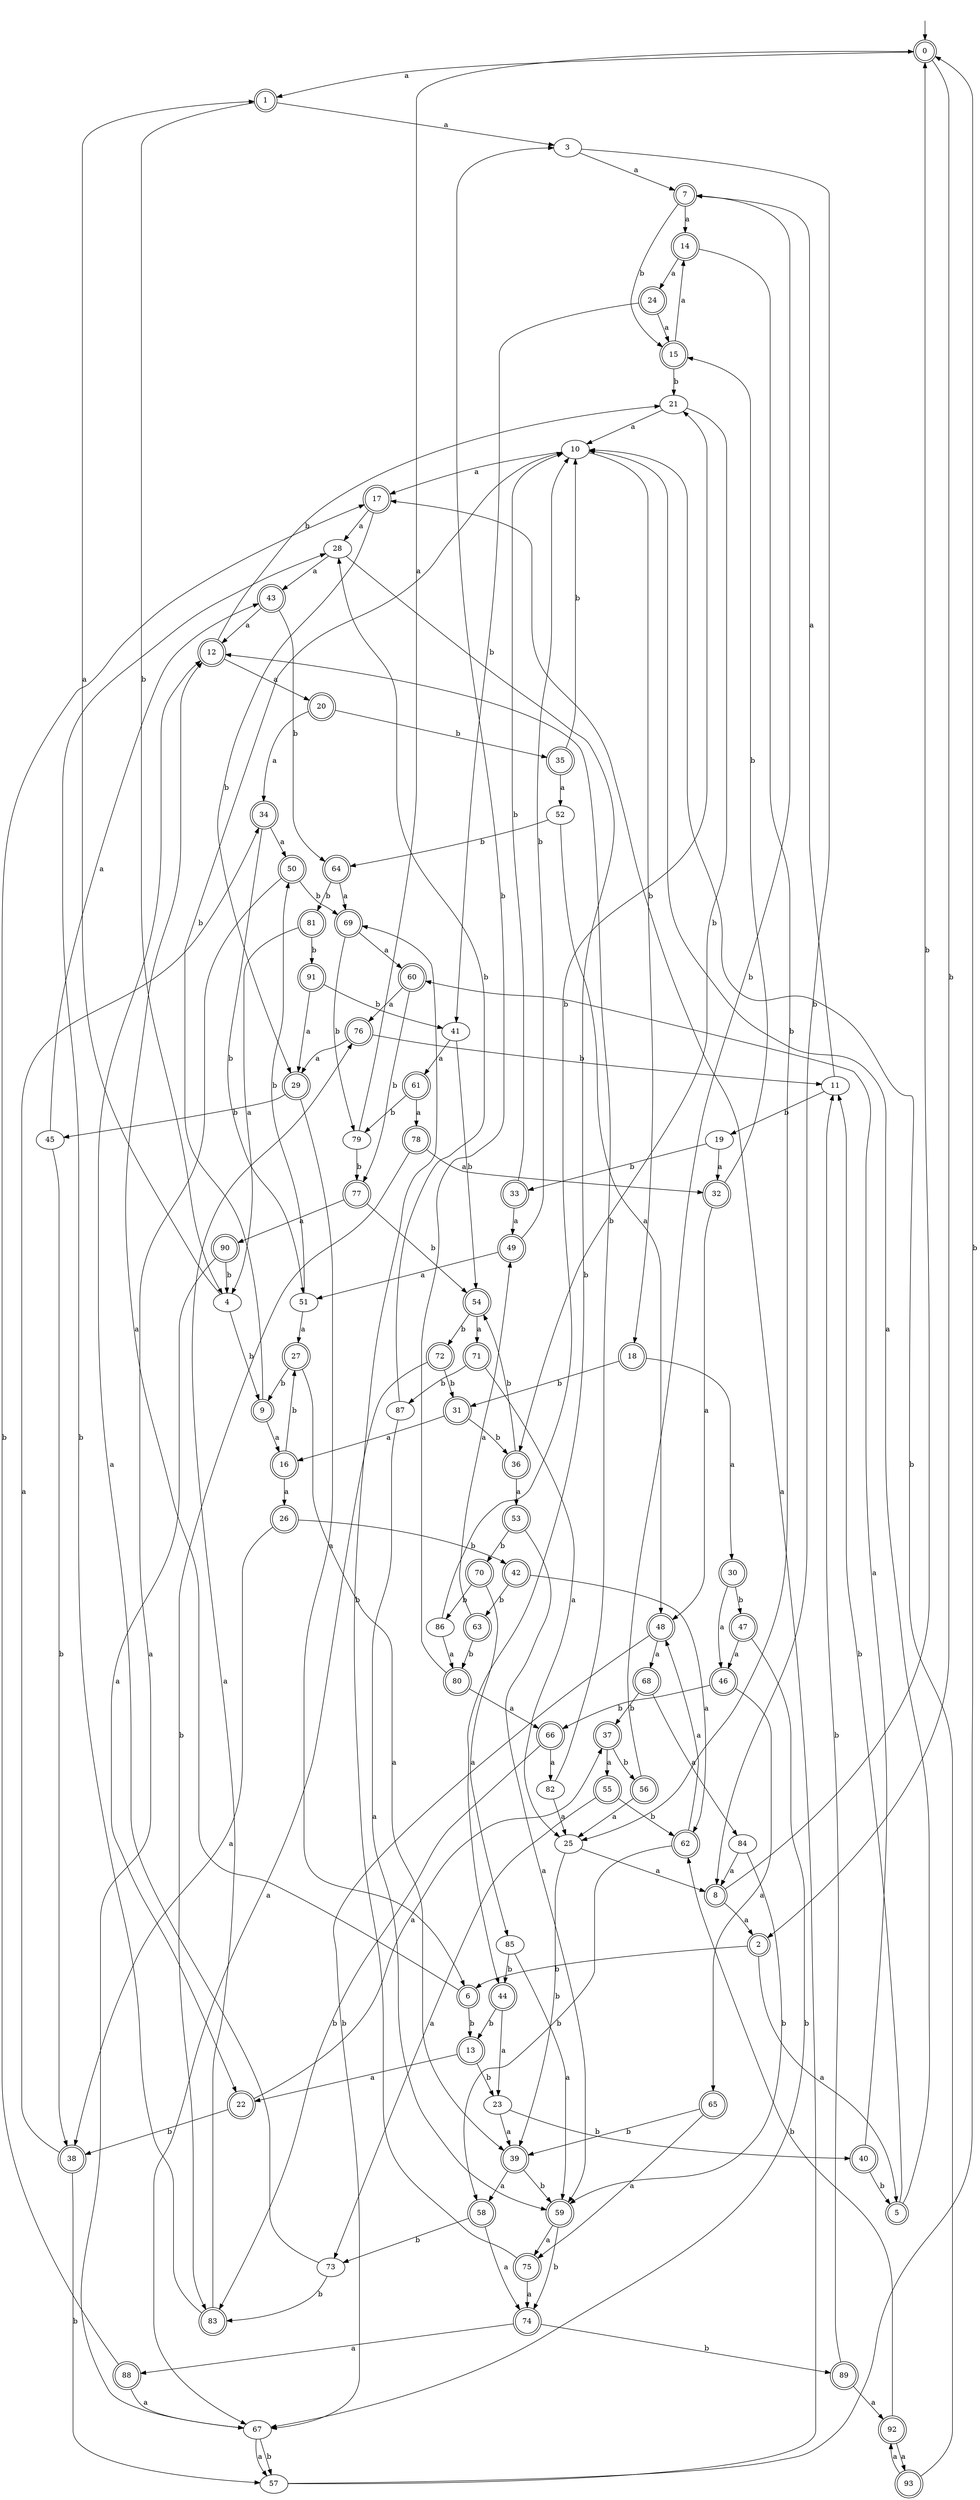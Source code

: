 digraph RandomDFA {
  __start0 [label="", shape=none];
  __start0 -> 0 [label=""];
  0 [shape=circle] [shape=doublecircle]
  0 -> 1 [label="a"]
  0 -> 2 [label="b"]
  1 [shape=doublecircle]
  1 -> 3 [label="a"]
  1 -> 4 [label="b"]
  2 [shape=doublecircle]
  2 -> 5 [label="a"]
  2 -> 6 [label="b"]
  3
  3 -> 7 [label="a"]
  3 -> 8 [label="b"]
  4
  4 -> 1 [label="a"]
  4 -> 9 [label="b"]
  5 [shape=doublecircle]
  5 -> 10 [label="a"]
  5 -> 11 [label="b"]
  6 [shape=doublecircle]
  6 -> 12 [label="a"]
  6 -> 13 [label="b"]
  7 [shape=doublecircle]
  7 -> 14 [label="a"]
  7 -> 15 [label="b"]
  8 [shape=doublecircle]
  8 -> 2 [label="a"]
  8 -> 0 [label="b"]
  9 [shape=doublecircle]
  9 -> 16 [label="a"]
  9 -> 10 [label="b"]
  10
  10 -> 17 [label="a"]
  10 -> 18 [label="b"]
  11
  11 -> 7 [label="a"]
  11 -> 19 [label="b"]
  12 [shape=doublecircle]
  12 -> 20 [label="a"]
  12 -> 21 [label="b"]
  13 [shape=doublecircle]
  13 -> 22 [label="a"]
  13 -> 23 [label="b"]
  14 [shape=doublecircle]
  14 -> 24 [label="a"]
  14 -> 25 [label="b"]
  15 [shape=doublecircle]
  15 -> 14 [label="a"]
  15 -> 21 [label="b"]
  16 [shape=doublecircle]
  16 -> 26 [label="a"]
  16 -> 27 [label="b"]
  17 [shape=doublecircle]
  17 -> 28 [label="a"]
  17 -> 29 [label="b"]
  18 [shape=doublecircle]
  18 -> 30 [label="a"]
  18 -> 31 [label="b"]
  19
  19 -> 32 [label="a"]
  19 -> 33 [label="b"]
  20 [shape=doublecircle]
  20 -> 34 [label="a"]
  20 -> 35 [label="b"]
  21
  21 -> 10 [label="a"]
  21 -> 36 [label="b"]
  22 [shape=doublecircle]
  22 -> 37 [label="a"]
  22 -> 38 [label="b"]
  23
  23 -> 39 [label="a"]
  23 -> 40 [label="b"]
  24 [shape=doublecircle]
  24 -> 15 [label="a"]
  24 -> 41 [label="b"]
  25
  25 -> 8 [label="a"]
  25 -> 39 [label="b"]
  26 [shape=doublecircle]
  26 -> 38 [label="a"]
  26 -> 42 [label="b"]
  27 [shape=doublecircle]
  27 -> 39 [label="a"]
  27 -> 9 [label="b"]
  28
  28 -> 43 [label="a"]
  28 -> 44 [label="b"]
  29 [shape=doublecircle]
  29 -> 6 [label="a"]
  29 -> 45 [label="b"]
  30 [shape=doublecircle]
  30 -> 46 [label="a"]
  30 -> 47 [label="b"]
  31 [shape=doublecircle]
  31 -> 16 [label="a"]
  31 -> 36 [label="b"]
  32 [shape=doublecircle]
  32 -> 48 [label="a"]
  32 -> 15 [label="b"]
  33 [shape=doublecircle]
  33 -> 49 [label="a"]
  33 -> 10 [label="b"]
  34 [shape=doublecircle]
  34 -> 50 [label="a"]
  34 -> 51 [label="b"]
  35 [shape=doublecircle]
  35 -> 52 [label="a"]
  35 -> 10 [label="b"]
  36 [shape=doublecircle]
  36 -> 53 [label="a"]
  36 -> 54 [label="b"]
  37 [shape=doublecircle]
  37 -> 55 [label="a"]
  37 -> 56 [label="b"]
  38 [shape=doublecircle]
  38 -> 34 [label="a"]
  38 -> 57 [label="b"]
  39 [shape=doublecircle]
  39 -> 58 [label="a"]
  39 -> 59 [label="b"]
  40 [shape=doublecircle]
  40 -> 60 [label="a"]
  40 -> 5 [label="b"]
  41
  41 -> 61 [label="a"]
  41 -> 54 [label="b"]
  42 [shape=doublecircle]
  42 -> 62 [label="a"]
  42 -> 63 [label="b"]
  43 [shape=doublecircle]
  43 -> 12 [label="a"]
  43 -> 64 [label="b"]
  44 [shape=doublecircle]
  44 -> 23 [label="a"]
  44 -> 13 [label="b"]
  45
  45 -> 43 [label="a"]
  45 -> 38 [label="b"]
  46 [shape=doublecircle]
  46 -> 65 [label="a"]
  46 -> 66 [label="b"]
  47 [shape=doublecircle]
  47 -> 46 [label="a"]
  47 -> 67 [label="b"]
  48 [shape=doublecircle]
  48 -> 68 [label="a"]
  48 -> 67 [label="b"]
  49 [shape=doublecircle]
  49 -> 51 [label="a"]
  49 -> 10 [label="b"]
  50 [shape=doublecircle]
  50 -> 67 [label="a"]
  50 -> 69 [label="b"]
  51
  51 -> 27 [label="a"]
  51 -> 50 [label="b"]
  52
  52 -> 48 [label="a"]
  52 -> 64 [label="b"]
  53 [shape=doublecircle]
  53 -> 59 [label="a"]
  53 -> 70 [label="b"]
  54 [shape=doublecircle]
  54 -> 71 [label="a"]
  54 -> 72 [label="b"]
  55 [shape=doublecircle]
  55 -> 73 [label="a"]
  55 -> 62 [label="b"]
  56 [shape=doublecircle]
  56 -> 25 [label="a"]
  56 -> 7 [label="b"]
  57
  57 -> 17 [label="a"]
  57 -> 0 [label="b"]
  58 [shape=doublecircle]
  58 -> 74 [label="a"]
  58 -> 73 [label="b"]
  59 [shape=doublecircle]
  59 -> 75 [label="a"]
  59 -> 74 [label="b"]
  60 [shape=doublecircle]
  60 -> 76 [label="a"]
  60 -> 77 [label="b"]
  61 [shape=doublecircle]
  61 -> 78 [label="a"]
  61 -> 79 [label="b"]
  62 [shape=doublecircle]
  62 -> 48 [label="a"]
  62 -> 58 [label="b"]
  63 [shape=doublecircle]
  63 -> 49 [label="a"]
  63 -> 80 [label="b"]
  64 [shape=doublecircle]
  64 -> 69 [label="a"]
  64 -> 81 [label="b"]
  65 [shape=doublecircle]
  65 -> 75 [label="a"]
  65 -> 39 [label="b"]
  66 [shape=doublecircle]
  66 -> 82 [label="a"]
  66 -> 83 [label="b"]
  67
  67 -> 57 [label="a"]
  67 -> 57 [label="b"]
  68 [shape=doublecircle]
  68 -> 84 [label="a"]
  68 -> 37 [label="b"]
  69 [shape=doublecircle]
  69 -> 60 [label="a"]
  69 -> 79 [label="b"]
  70 [shape=doublecircle]
  70 -> 85 [label="a"]
  70 -> 86 [label="b"]
  71 [shape=doublecircle]
  71 -> 25 [label="a"]
  71 -> 87 [label="b"]
  72 [shape=doublecircle]
  72 -> 67 [label="a"]
  72 -> 31 [label="b"]
  73
  73 -> 12 [label="a"]
  73 -> 83 [label="b"]
  74 [shape=doublecircle]
  74 -> 88 [label="a"]
  74 -> 89 [label="b"]
  75 [shape=doublecircle]
  75 -> 74 [label="a"]
  75 -> 69 [label="b"]
  76 [shape=doublecircle]
  76 -> 29 [label="a"]
  76 -> 11 [label="b"]
  77 [shape=doublecircle]
  77 -> 90 [label="a"]
  77 -> 54 [label="b"]
  78 [shape=doublecircle]
  78 -> 32 [label="a"]
  78 -> 83 [label="b"]
  79
  79 -> 0 [label="a"]
  79 -> 77 [label="b"]
  80 [shape=doublecircle]
  80 -> 66 [label="a"]
  80 -> 3 [label="b"]
  81 [shape=doublecircle]
  81 -> 4 [label="a"]
  81 -> 91 [label="b"]
  82
  82 -> 25 [label="a"]
  82 -> 12 [label="b"]
  83 [shape=doublecircle]
  83 -> 76 [label="a"]
  83 -> 28 [label="b"]
  84
  84 -> 8 [label="a"]
  84 -> 59 [label="b"]
  85
  85 -> 59 [label="a"]
  85 -> 44 [label="b"]
  86
  86 -> 80 [label="a"]
  86 -> 21 [label="b"]
  87
  87 -> 59 [label="a"]
  87 -> 28 [label="b"]
  88 [shape=doublecircle]
  88 -> 67 [label="a"]
  88 -> 17 [label="b"]
  89 [shape=doublecircle]
  89 -> 92 [label="a"]
  89 -> 11 [label="b"]
  90 [shape=doublecircle]
  90 -> 22 [label="a"]
  90 -> 4 [label="b"]
  91 [shape=doublecircle]
  91 -> 29 [label="a"]
  91 -> 41 [label="b"]
  92 [shape=doublecircle]
  92 -> 93 [label="a"]
  92 -> 62 [label="b"]
  93 [shape=doublecircle]
  93 -> 92 [label="a"]
  93 -> 10 [label="b"]
}
